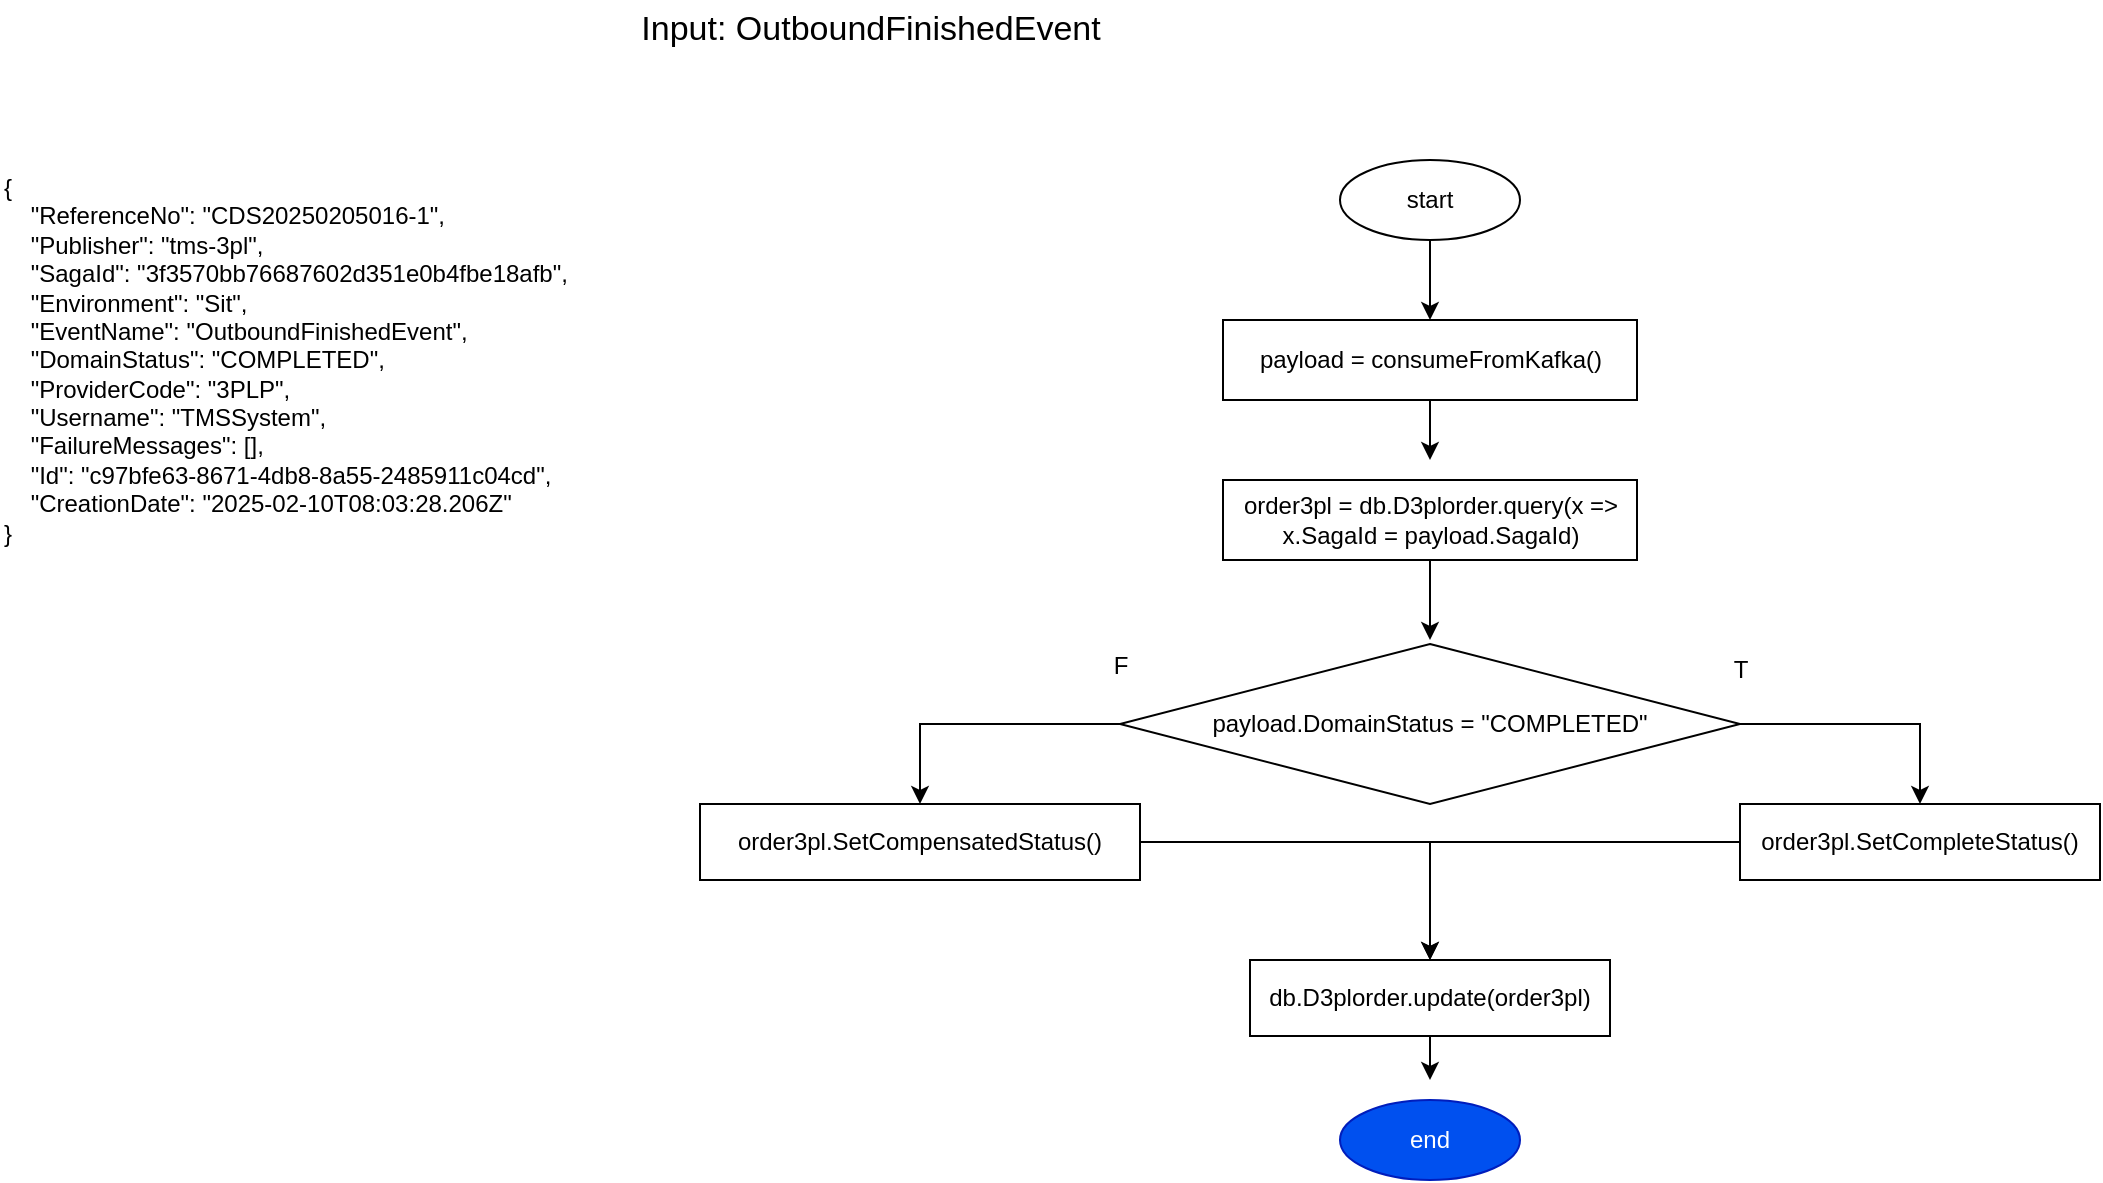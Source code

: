 <mxfile version="26.0.9">
  <diagram name="Page-1" id="h5c5QfnrQyZae1JYZmmw">
    <mxGraphModel dx="2410" dy="992" grid="1" gridSize="10" guides="1" tooltips="1" connect="1" arrows="1" fold="1" page="1" pageScale="1" pageWidth="850" pageHeight="1100" math="0" shadow="0">
      <root>
        <mxCell id="0" />
        <mxCell id="1" parent="0" />
        <mxCell id="p4udOjHZotMt3GmnlJx0-11" style="edgeStyle=orthogonalEdgeStyle;rounded=0;orthogonalLoop=1;jettySize=auto;html=1;exitX=0.5;exitY=1;exitDx=0;exitDy=0;entryX=0.5;entryY=0;entryDx=0;entryDy=0;" edge="1" parent="1" source="p4udOjHZotMt3GmnlJx0-1" target="p4udOjHZotMt3GmnlJx0-2">
          <mxGeometry relative="1" as="geometry" />
        </mxCell>
        <mxCell id="p4udOjHZotMt3GmnlJx0-1" value="start" style="ellipse;whiteSpace=wrap;html=1;" vertex="1" parent="1">
          <mxGeometry x="-160" y="110" width="90" height="40" as="geometry" />
        </mxCell>
        <mxCell id="p4udOjHZotMt3GmnlJx0-12" style="edgeStyle=orthogonalEdgeStyle;rounded=0;orthogonalLoop=1;jettySize=auto;html=1;exitX=0.5;exitY=1;exitDx=0;exitDy=0;" edge="1" parent="1" source="p4udOjHZotMt3GmnlJx0-2">
          <mxGeometry relative="1" as="geometry">
            <mxPoint x="-115" y="260" as="targetPoint" />
          </mxGeometry>
        </mxCell>
        <mxCell id="p4udOjHZotMt3GmnlJx0-2" value="payload = consumeFromKafka()" style="rounded=0;whiteSpace=wrap;html=1;fillColor=none;" vertex="1" parent="1">
          <mxGeometry x="-218.5" y="190" width="207" height="40" as="geometry" />
        </mxCell>
        <mxCell id="p4udOjHZotMt3GmnlJx0-14" style="edgeStyle=orthogonalEdgeStyle;rounded=0;orthogonalLoop=1;jettySize=auto;html=1;exitX=1;exitY=0.5;exitDx=0;exitDy=0;entryX=0.5;entryY=0;entryDx=0;entryDy=0;" edge="1" parent="1" source="p4udOjHZotMt3GmnlJx0-3" target="p4udOjHZotMt3GmnlJx0-4">
          <mxGeometry relative="1" as="geometry" />
        </mxCell>
        <mxCell id="p4udOjHZotMt3GmnlJx0-15" style="edgeStyle=orthogonalEdgeStyle;rounded=0;orthogonalLoop=1;jettySize=auto;html=1;exitX=0;exitY=0.5;exitDx=0;exitDy=0;entryX=0.5;entryY=0;entryDx=0;entryDy=0;" edge="1" parent="1" source="p4udOjHZotMt3GmnlJx0-3" target="p4udOjHZotMt3GmnlJx0-7">
          <mxGeometry relative="1" as="geometry" />
        </mxCell>
        <mxCell id="p4udOjHZotMt3GmnlJx0-3" value="payload.DomainStatus = &quot;COMPLETED&quot;" style="rhombus;whiteSpace=wrap;html=1;" vertex="1" parent="1">
          <mxGeometry x="-270" y="352" width="310" height="80" as="geometry" />
        </mxCell>
        <mxCell id="p4udOjHZotMt3GmnlJx0-17" style="edgeStyle=orthogonalEdgeStyle;rounded=0;orthogonalLoop=1;jettySize=auto;html=1;exitX=0;exitY=0.5;exitDx=0;exitDy=0;entryX=0.5;entryY=0;entryDx=0;entryDy=0;" edge="1" parent="1" source="p4udOjHZotMt3GmnlJx0-4" target="p4udOjHZotMt3GmnlJx0-9">
          <mxGeometry relative="1" as="geometry" />
        </mxCell>
        <mxCell id="p4udOjHZotMt3GmnlJx0-4" value="order3pl.SetCompleteStatus()" style="rounded=0;whiteSpace=wrap;html=1;" vertex="1" parent="1">
          <mxGeometry x="40" y="432" width="180" height="38" as="geometry" />
        </mxCell>
        <mxCell id="p4udOjHZotMt3GmnlJx0-5" value="T" style="text;html=1;align=center;verticalAlign=middle;resizable=0;points=[];autosize=1;strokeColor=none;fillColor=none;" vertex="1" parent="1">
          <mxGeometry x="25" y="350" width="30" height="30" as="geometry" />
        </mxCell>
        <mxCell id="p4udOjHZotMt3GmnlJx0-13" style="edgeStyle=orthogonalEdgeStyle;rounded=0;orthogonalLoop=1;jettySize=auto;html=1;exitX=0.5;exitY=1;exitDx=0;exitDy=0;" edge="1" parent="1" source="p4udOjHZotMt3GmnlJx0-6">
          <mxGeometry relative="1" as="geometry">
            <mxPoint x="-115" y="350" as="targetPoint" />
          </mxGeometry>
        </mxCell>
        <mxCell id="p4udOjHZotMt3GmnlJx0-6" value="order3pl = db.D3plorder.query(x =&amp;gt;&lt;div&gt;x.SagaId = payload.SagaId)&lt;/div&gt;" style="rounded=0;whiteSpace=wrap;html=1;fillColor=none;" vertex="1" parent="1">
          <mxGeometry x="-218.5" y="270" width="207" height="40" as="geometry" />
        </mxCell>
        <mxCell id="p4udOjHZotMt3GmnlJx0-16" style="edgeStyle=orthogonalEdgeStyle;rounded=0;orthogonalLoop=1;jettySize=auto;html=1;exitX=1;exitY=0.5;exitDx=0;exitDy=0;entryX=0.5;entryY=0;entryDx=0;entryDy=0;" edge="1" parent="1" source="p4udOjHZotMt3GmnlJx0-7" target="p4udOjHZotMt3GmnlJx0-9">
          <mxGeometry relative="1" as="geometry" />
        </mxCell>
        <mxCell id="p4udOjHZotMt3GmnlJx0-7" value="order3pl.SetCompensatedStatus()" style="rounded=0;whiteSpace=wrap;html=1;" vertex="1" parent="1">
          <mxGeometry x="-480" y="432" width="220" height="38" as="geometry" />
        </mxCell>
        <mxCell id="p4udOjHZotMt3GmnlJx0-8" value="F" style="text;html=1;align=center;verticalAlign=middle;resizable=0;points=[];autosize=1;strokeColor=none;fillColor=none;" vertex="1" parent="1">
          <mxGeometry x="-285" y="348" width="30" height="30" as="geometry" />
        </mxCell>
        <mxCell id="p4udOjHZotMt3GmnlJx0-18" style="edgeStyle=orthogonalEdgeStyle;rounded=0;orthogonalLoop=1;jettySize=auto;html=1;exitX=0.5;exitY=1;exitDx=0;exitDy=0;" edge="1" parent="1" source="p4udOjHZotMt3GmnlJx0-9">
          <mxGeometry relative="1" as="geometry">
            <mxPoint x="-115" y="570" as="targetPoint" />
          </mxGeometry>
        </mxCell>
        <mxCell id="p4udOjHZotMt3GmnlJx0-9" value="db.D3plorder.update(order3pl)" style="rounded=0;whiteSpace=wrap;html=1;" vertex="1" parent="1">
          <mxGeometry x="-205" y="510" width="180" height="38" as="geometry" />
        </mxCell>
        <mxCell id="p4udOjHZotMt3GmnlJx0-10" value="end" style="ellipse;whiteSpace=wrap;html=1;fillColor=#0050ef;fontColor=#ffffff;strokeColor=#001DBC;" vertex="1" parent="1">
          <mxGeometry x="-160" y="580" width="90" height="40" as="geometry" />
        </mxCell>
        <mxCell id="p4udOjHZotMt3GmnlJx0-19" value="&lt;div&gt;{&lt;/div&gt;&lt;div&gt;&amp;nbsp; &amp;nbsp; &quot;ReferenceNo&quot;: &quot;CDS20250205016-1&quot;,&lt;/div&gt;&lt;div&gt;&amp;nbsp; &amp;nbsp; &quot;Publisher&quot;: &quot;tms-3pl&quot;,&lt;/div&gt;&lt;div&gt;&amp;nbsp; &amp;nbsp; &quot;SagaId&quot;: &quot;3f3570bb76687602d351e0b4fbe18afb&quot;,&lt;/div&gt;&lt;div&gt;&amp;nbsp; &amp;nbsp; &quot;Environment&quot;: &quot;Sit&quot;,&lt;/div&gt;&lt;div&gt;&amp;nbsp; &amp;nbsp; &quot;EventName&quot;: &quot;OutboundFinishedEvent&quot;,&lt;/div&gt;&lt;div&gt;&amp;nbsp; &amp;nbsp; &quot;DomainStatus&quot;: &quot;COMPLETED&quot;,&lt;/div&gt;&lt;div&gt;&amp;nbsp; &amp;nbsp; &quot;ProviderCode&quot;: &quot;3PLP&quot;,&lt;/div&gt;&lt;div&gt;&amp;nbsp; &amp;nbsp; &quot;Username&quot;: &quot;TMSSystem&quot;,&lt;/div&gt;&lt;div&gt;&amp;nbsp; &amp;nbsp; &quot;FailureMessages&quot;: [],&lt;/div&gt;&lt;div&gt;&amp;nbsp; &amp;nbsp; &quot;Id&quot;: &quot;c97bfe63-8671-4db8-8a55-2485911c04cd&quot;,&lt;/div&gt;&lt;div&gt;&amp;nbsp; &amp;nbsp; &quot;CreationDate&quot;: &quot;2025-02-10T08:03:28.206Z&quot;&lt;/div&gt;&lt;div&gt;}&lt;/div&gt;" style="text;html=1;align=left;verticalAlign=middle;resizable=0;points=[];autosize=1;strokeColor=none;fillColor=none;" vertex="1" parent="1">
          <mxGeometry x="-830" y="110" width="310" height="200" as="geometry" />
        </mxCell>
        <mxCell id="p4udOjHZotMt3GmnlJx0-20" value="&lt;font style=&quot;font-size: 17px;&quot;&gt;Input: OutboundFinishedEvent&lt;/font&gt;" style="text;html=1;align=center;verticalAlign=middle;resizable=0;points=[];autosize=1;strokeColor=none;fillColor=none;" vertex="1" parent="1">
          <mxGeometry x="-520" y="30" width="250" height="30" as="geometry" />
        </mxCell>
      </root>
    </mxGraphModel>
  </diagram>
</mxfile>
